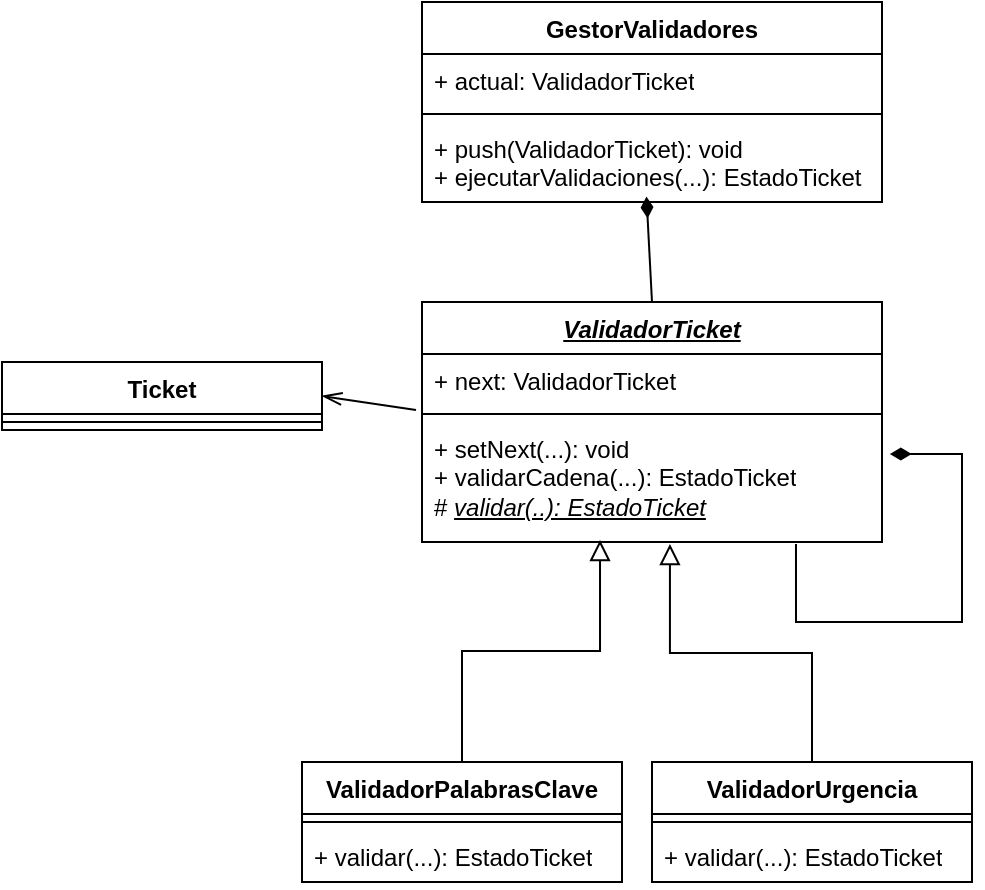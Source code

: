 <mxfile>
    <diagram id="CXxjepbQB2kTW1-W0WuE" name="Page-1">
        <mxGraphModel dx="889" dy="534" grid="1" gridSize="10" guides="1" tooltips="1" connect="1" arrows="1" fold="1" page="1" pageScale="1" pageWidth="850" pageHeight="1100" math="0" shadow="0">
            <root>
                <mxCell id="0"/>
                <mxCell id="1" parent="0"/>
                <mxCell id="5" value="&lt;i&gt;&lt;u&gt;ValidadorTicket&lt;/u&gt;&lt;/i&gt;" style="swimlane;fontStyle=1;align=center;verticalAlign=top;childLayout=stackLayout;horizontal=1;startSize=26;horizontalStack=0;resizeParent=1;resizeParentMax=0;resizeLast=0;collapsible=1;marginBottom=0;whiteSpace=wrap;html=1;" vertex="1" parent="1">
                    <mxGeometry x="380" y="260" width="230" height="120" as="geometry">
                        <mxRectangle x="230" y="80" width="120" height="30" as="alternateBounds"/>
                    </mxGeometry>
                </mxCell>
                <mxCell id="6" value="+ next: ValidadorTicket" style="text;strokeColor=none;fillColor=none;align=left;verticalAlign=top;spacingLeft=4;spacingRight=4;overflow=hidden;rotatable=0;points=[[0,0.5],[1,0.5]];portConstraint=eastwest;whiteSpace=wrap;html=1;" vertex="1" parent="5">
                    <mxGeometry y="26" width="230" height="26" as="geometry"/>
                </mxCell>
                <mxCell id="7" value="" style="line;strokeWidth=1;fillColor=none;align=left;verticalAlign=middle;spacingTop=-1;spacingLeft=3;spacingRight=3;rotatable=0;labelPosition=right;points=[];portConstraint=eastwest;strokeColor=inherit;" vertex="1" parent="5">
                    <mxGeometry y="52" width="230" height="8" as="geometry"/>
                </mxCell>
                <mxCell id="8" value="+ setNext(...): void&lt;div&gt;+ validarCadena(...): EstadoTicket&lt;/div&gt;&lt;div&gt;# &lt;u&gt;&lt;i style=&quot;&quot;&gt;validar(..): EstadoTicket&lt;/i&gt;&lt;/u&gt;&lt;/div&gt;" style="text;strokeColor=none;fillColor=none;align=left;verticalAlign=top;spacingLeft=4;spacingRight=4;overflow=hidden;rotatable=0;points=[[0,0.5],[1,0.5]];portConstraint=eastwest;whiteSpace=wrap;html=1;" vertex="1" parent="5">
                    <mxGeometry y="60" width="230" height="60" as="geometry"/>
                </mxCell>
                <mxCell id="25" value="" style="edgeStyle=orthogonalEdgeStyle;endArrow=diamondThin;html=1;rounded=0;endSize=8;startSize=8;endFill=1;elbow=vertical;entryX=1.017;entryY=0.267;entryDx=0;entryDy=0;entryPerimeter=0;exitX=0.813;exitY=1.017;exitDx=0;exitDy=0;exitPerimeter=0;" edge="1" parent="5" source="8" target="8">
                    <mxGeometry width="50" height="50" relative="1" as="geometry">
                        <mxPoint x="190" y="140" as="sourcePoint"/>
                        <mxPoint x="270" y="40" as="targetPoint"/>
                        <Array as="points">
                            <mxPoint x="187" y="160"/>
                            <mxPoint x="270" y="160"/>
                            <mxPoint x="270" y="76"/>
                        </Array>
                    </mxGeometry>
                </mxCell>
                <mxCell id="9" value="Ticket" style="swimlane;fontStyle=1;align=center;verticalAlign=top;childLayout=stackLayout;horizontal=1;startSize=26;horizontalStack=0;resizeParent=1;resizeParentMax=0;resizeLast=0;collapsible=1;marginBottom=0;whiteSpace=wrap;html=1;" vertex="1" parent="1">
                    <mxGeometry x="170" y="290" width="160" height="34" as="geometry">
                        <mxRectangle x="170" y="290" width="100" height="30" as="alternateBounds"/>
                    </mxGeometry>
                </mxCell>
                <mxCell id="11" value="" style="line;strokeWidth=1;fillColor=none;align=left;verticalAlign=middle;spacingTop=-1;spacingLeft=3;spacingRight=3;rotatable=0;labelPosition=right;points=[];portConstraint=eastwest;strokeColor=inherit;" vertex="1" parent="9">
                    <mxGeometry y="26" width="160" height="8" as="geometry"/>
                </mxCell>
                <mxCell id="13" value="ValidadorPalabrasClave" style="swimlane;fontStyle=1;align=center;verticalAlign=top;childLayout=stackLayout;horizontal=1;startSize=26;horizontalStack=0;resizeParent=1;resizeParentMax=0;resizeLast=0;collapsible=1;marginBottom=0;whiteSpace=wrap;html=1;" vertex="1" parent="1">
                    <mxGeometry x="320" y="490" width="160" height="60" as="geometry"/>
                </mxCell>
                <mxCell id="15" value="" style="line;strokeWidth=1;fillColor=none;align=left;verticalAlign=middle;spacingTop=-1;spacingLeft=3;spacingRight=3;rotatable=0;labelPosition=right;points=[];portConstraint=eastwest;strokeColor=inherit;" vertex="1" parent="13">
                    <mxGeometry y="26" width="160" height="8" as="geometry"/>
                </mxCell>
                <mxCell id="16" value="+ validar(...): EstadoTicket" style="text;strokeColor=none;fillColor=none;align=left;verticalAlign=top;spacingLeft=4;spacingRight=4;overflow=hidden;rotatable=0;points=[[0,0.5],[1,0.5]];portConstraint=eastwest;whiteSpace=wrap;html=1;" vertex="1" parent="13">
                    <mxGeometry y="34" width="160" height="26" as="geometry"/>
                </mxCell>
                <mxCell id="18" value="" style="edgeStyle=elbowEdgeStyle;elbow=vertical;endArrow=block;html=1;curved=0;rounded=0;endSize=8;startSize=8;entryX=0.387;entryY=0.983;entryDx=0;entryDy=0;entryPerimeter=0;exitX=0.5;exitY=0;exitDx=0;exitDy=0;endFill=0;" edge="1" parent="1" source="13" target="8">
                    <mxGeometry width="50" height="50" relative="1" as="geometry">
                        <mxPoint x="390" y="480" as="sourcePoint"/>
                        <mxPoint x="350" y="400" as="targetPoint"/>
                    </mxGeometry>
                </mxCell>
                <mxCell id="20" value="ValidadorUrgencia" style="swimlane;fontStyle=1;align=center;verticalAlign=top;childLayout=stackLayout;horizontal=1;startSize=26;horizontalStack=0;resizeParent=1;resizeParentMax=0;resizeLast=0;collapsible=1;marginBottom=0;whiteSpace=wrap;html=1;" vertex="1" parent="1">
                    <mxGeometry x="495" y="490" width="160" height="60" as="geometry"/>
                </mxCell>
                <mxCell id="21" value="" style="line;strokeWidth=1;fillColor=none;align=left;verticalAlign=middle;spacingTop=-1;spacingLeft=3;spacingRight=3;rotatable=0;labelPosition=right;points=[];portConstraint=eastwest;strokeColor=inherit;" vertex="1" parent="20">
                    <mxGeometry y="26" width="160" height="8" as="geometry"/>
                </mxCell>
                <mxCell id="22" value="&lt;span style=&quot;color: rgb(0, 0, 0);&quot;&gt;+ validar(...): EstadoTicket&lt;/span&gt;" style="text;strokeColor=none;fillColor=none;align=left;verticalAlign=top;spacingLeft=4;spacingRight=4;overflow=hidden;rotatable=0;points=[[0,0.5],[1,0.5]];portConstraint=eastwest;whiteSpace=wrap;html=1;" vertex="1" parent="20">
                    <mxGeometry y="34" width="160" height="26" as="geometry"/>
                </mxCell>
                <mxCell id="23" value="" style="edgeStyle=elbowEdgeStyle;elbow=vertical;endArrow=block;html=1;curved=0;rounded=0;endSize=8;startSize=8;entryX=0.539;entryY=1.017;entryDx=0;entryDy=0;entryPerimeter=0;exitX=0.5;exitY=0;exitDx=0;exitDy=0;endFill=0;" edge="1" parent="1" source="20" target="8">
                    <mxGeometry width="50" height="50" relative="1" as="geometry">
                        <mxPoint x="410" y="500" as="sourcePoint"/>
                        <mxPoint x="436" y="392" as="targetPoint"/>
                    </mxGeometry>
                </mxCell>
                <mxCell id="24" value="" style="elbow=vertical;endArrow=openThin;html=1;rounded=0;endSize=8;startSize=8;entryX=1;entryY=0.5;entryDx=0;entryDy=0;exitX=-0.013;exitY=1.077;exitDx=0;exitDy=0;endFill=0;exitPerimeter=0;" edge="1" parent="1" source="6" target="9">
                    <mxGeometry width="50" height="50" relative="1" as="geometry">
                        <mxPoint x="350" y="478.02" as="sourcePoint"/>
                        <mxPoint x="376" y="370.02" as="targetPoint"/>
                    </mxGeometry>
                </mxCell>
                <mxCell id="26" value="GestorValidadores" style="swimlane;fontStyle=1;align=center;verticalAlign=top;childLayout=stackLayout;horizontal=1;startSize=26;horizontalStack=0;resizeParent=1;resizeParentMax=0;resizeLast=0;collapsible=1;marginBottom=0;whiteSpace=wrap;html=1;" vertex="1" parent="1">
                    <mxGeometry x="380" y="110" width="230" height="100" as="geometry">
                        <mxRectangle x="230" y="80" width="120" height="30" as="alternateBounds"/>
                    </mxGeometry>
                </mxCell>
                <mxCell id="27" value="+ actual: ValidadorTicket" style="text;strokeColor=none;fillColor=none;align=left;verticalAlign=top;spacingLeft=4;spacingRight=4;overflow=hidden;rotatable=0;points=[[0,0.5],[1,0.5]];portConstraint=eastwest;whiteSpace=wrap;html=1;" vertex="1" parent="26">
                    <mxGeometry y="26" width="230" height="26" as="geometry"/>
                </mxCell>
                <mxCell id="28" value="" style="line;strokeWidth=1;fillColor=none;align=left;verticalAlign=middle;spacingTop=-1;spacingLeft=3;spacingRight=3;rotatable=0;labelPosition=right;points=[];portConstraint=eastwest;strokeColor=inherit;" vertex="1" parent="26">
                    <mxGeometry y="52" width="230" height="8" as="geometry"/>
                </mxCell>
                <mxCell id="29" value="+ push(ValidadorTicket): void&lt;div&gt;+ ejecutarValidaciones(...): EstadoTicket&lt;br&gt;&lt;/div&gt;" style="text;strokeColor=none;fillColor=none;align=left;verticalAlign=top;spacingLeft=4;spacingRight=4;overflow=hidden;rotatable=0;points=[[0,0.5],[1,0.5]];portConstraint=eastwest;whiteSpace=wrap;html=1;" vertex="1" parent="26">
                    <mxGeometry y="60" width="230" height="40" as="geometry"/>
                </mxCell>
                <mxCell id="31" value="" style="endArrow=diamondThin;html=1;rounded=0;endSize=8;startSize=8;endFill=1;elbow=vertical;entryX=0.488;entryY=0.931;entryDx=0;entryDy=0;entryPerimeter=0;exitX=0.5;exitY=0;exitDx=0;exitDy=0;" edge="1" parent="1" source="5" target="29">
                    <mxGeometry width="50" height="50" relative="1" as="geometry">
                        <mxPoint x="577" y="391" as="sourcePoint"/>
                        <mxPoint x="624" y="346" as="targetPoint"/>
                    </mxGeometry>
                </mxCell>
            </root>
        </mxGraphModel>
    </diagram>
</mxfile>